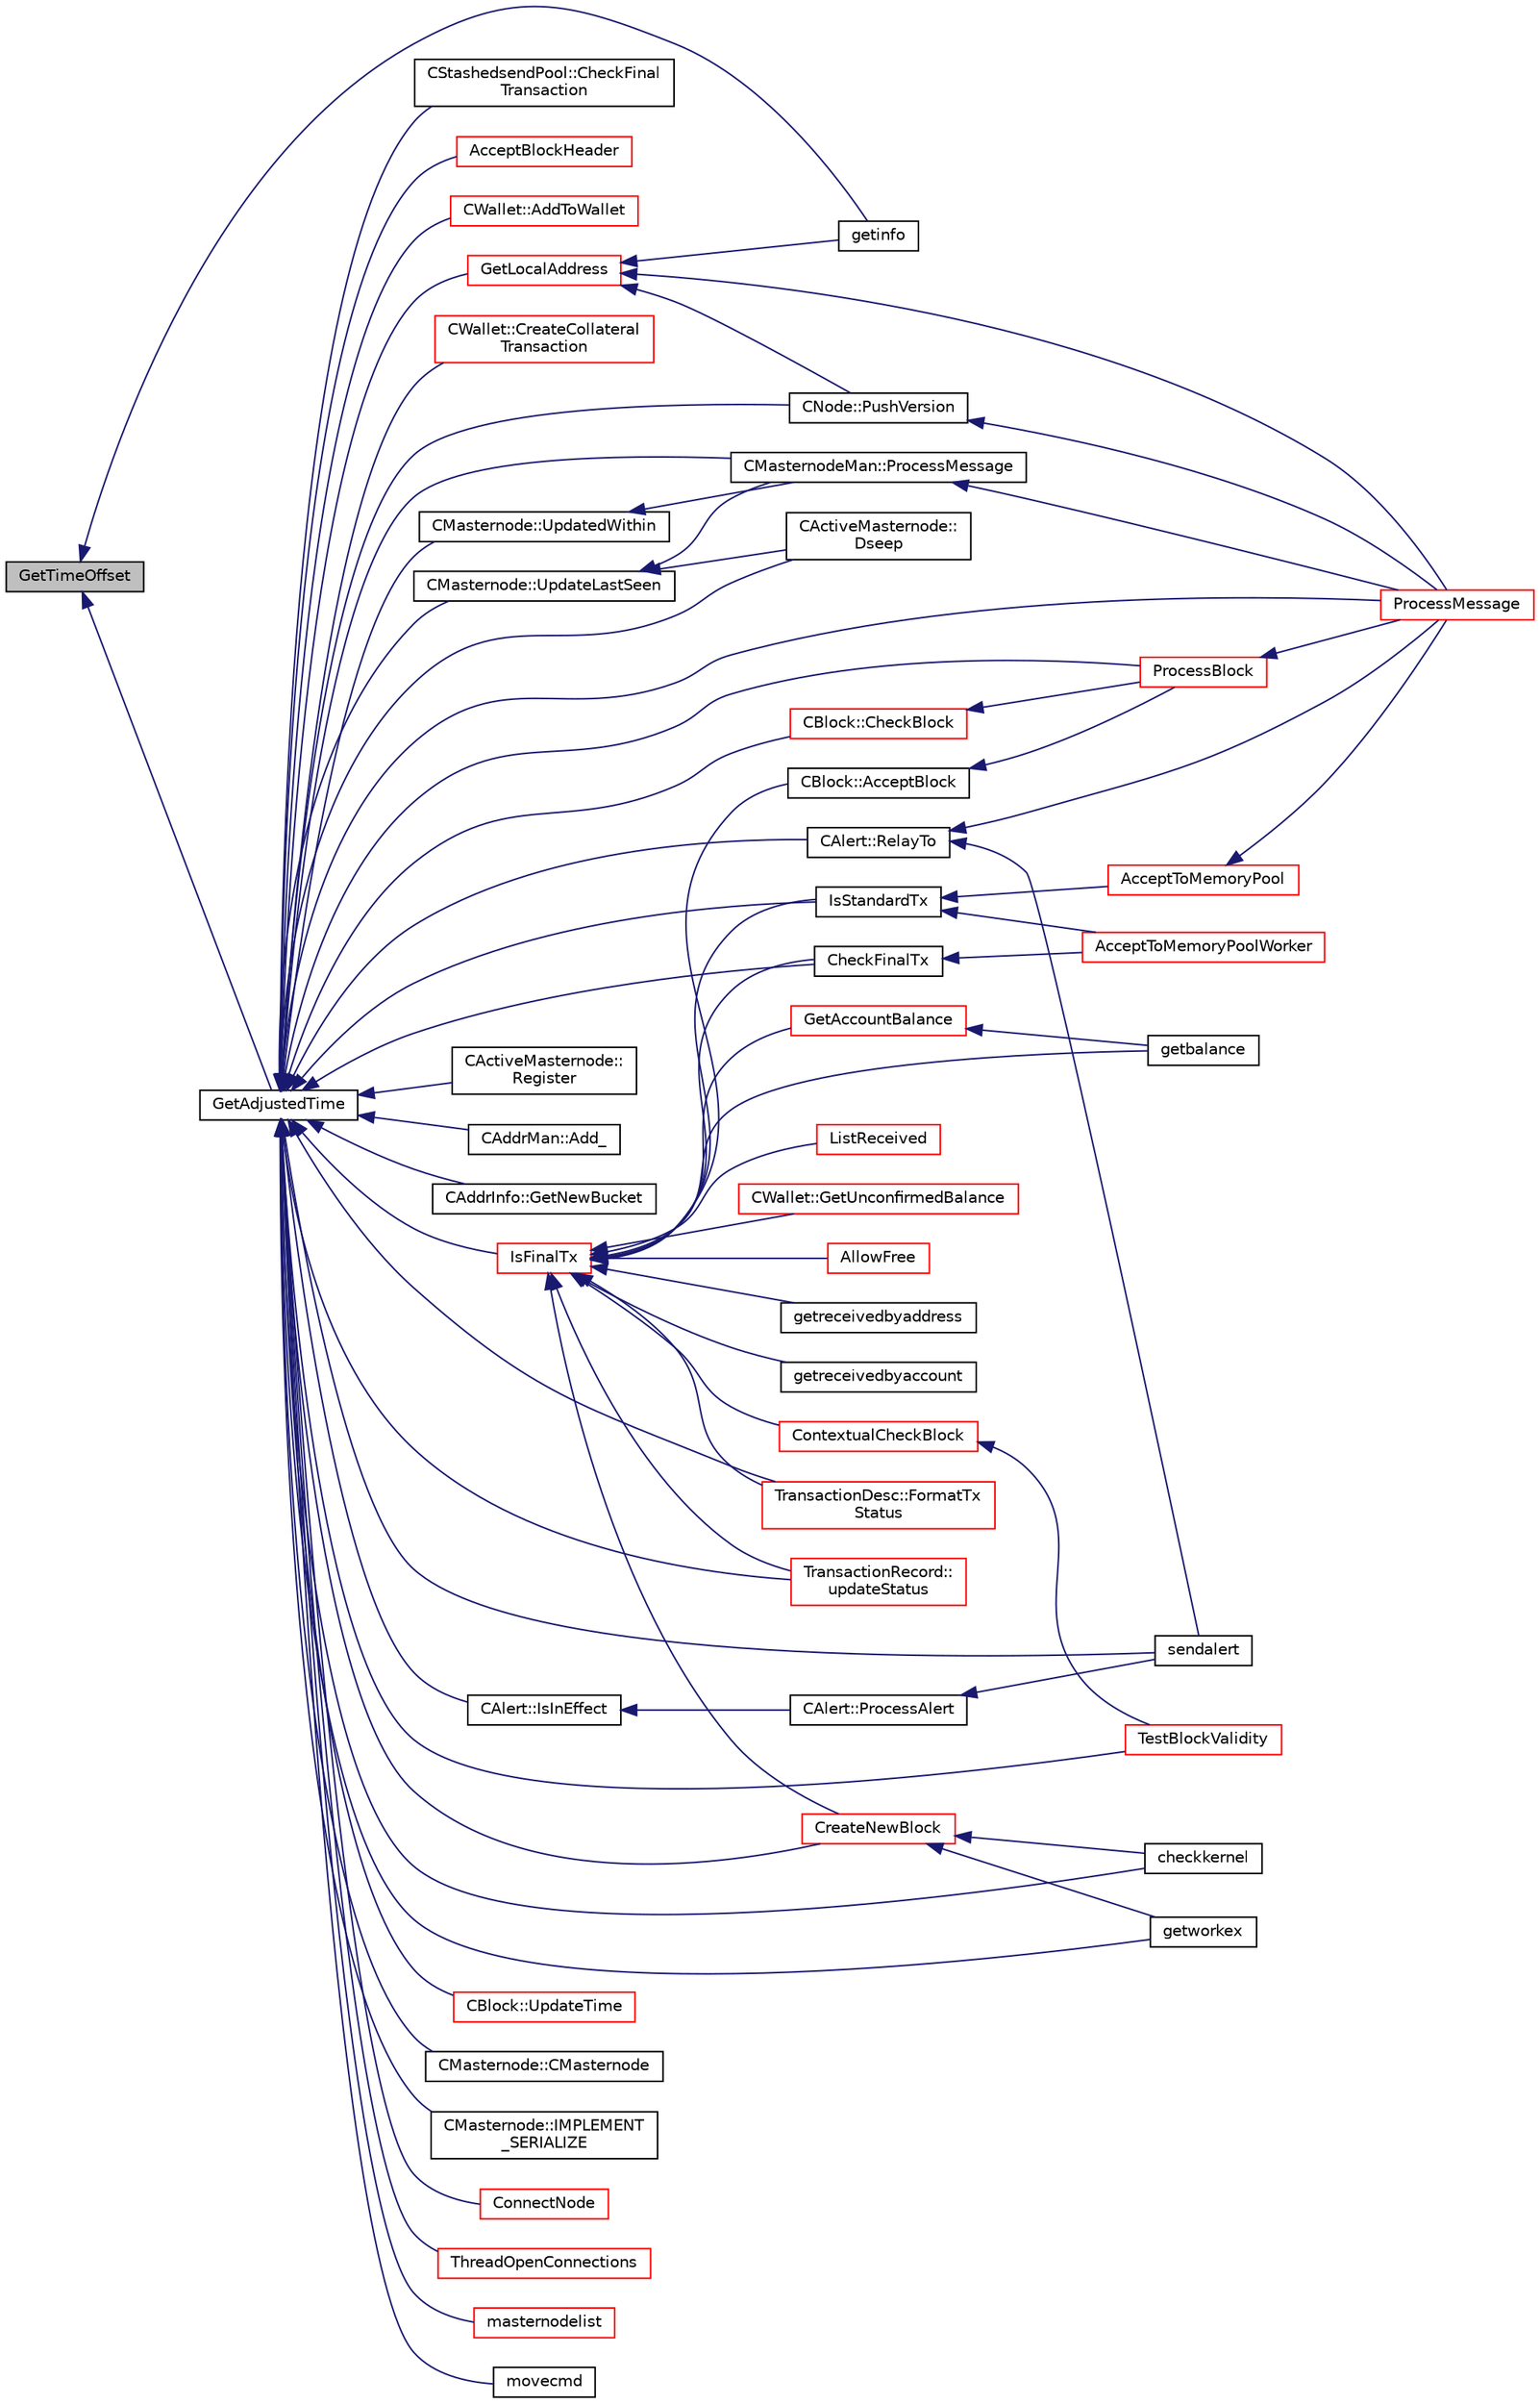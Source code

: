 digraph "GetTimeOffset"
{
  edge [fontname="Helvetica",fontsize="10",labelfontname="Helvetica",labelfontsize="10"];
  node [fontname="Helvetica",fontsize="10",shape=record];
  rankdir="LR";
  Node4284 [label="GetTimeOffset",height=0.2,width=0.4,color="black", fillcolor="grey75", style="filled", fontcolor="black"];
  Node4284 -> Node4285 [dir="back",color="midnightblue",fontsize="10",style="solid",fontname="Helvetica"];
  Node4285 [label="getinfo",height=0.2,width=0.4,color="black", fillcolor="white", style="filled",URL="$db/d48/rpcmisc_8cpp.html#a70335b93783d51e48d276a1e08bd721a"];
  Node4284 -> Node4286 [dir="back",color="midnightblue",fontsize="10",style="solid",fontname="Helvetica"];
  Node4286 [label="GetAdjustedTime",height=0.2,width=0.4,color="black", fillcolor="white", style="filled",URL="$d8/d3c/util_8h.html#a09f81b9c7650f898cf3cf305b87547e6"];
  Node4286 -> Node4287 [dir="back",color="midnightblue",fontsize="10",style="solid",fontname="Helvetica"];
  Node4287 [label="CActiveMasternode::\lDseep",height=0.2,width=0.4,color="black", fillcolor="white", style="filled",URL="$d9/d29/class_c_active_masternode.html#aa14a1a9611f6b73cc3e860cda75de88c"];
  Node4286 -> Node4288 [dir="back",color="midnightblue",fontsize="10",style="solid",fontname="Helvetica"];
  Node4288 [label="CActiveMasternode::\lRegister",height=0.2,width=0.4,color="black", fillcolor="white", style="filled",URL="$d9/d29/class_c_active_masternode.html#a1fd28a721112cda22fe2f9e1045cf397",tooltip="Register any Masternode. "];
  Node4286 -> Node4289 [dir="back",color="midnightblue",fontsize="10",style="solid",fontname="Helvetica"];
  Node4289 [label="CAddrMan::Add_",height=0.2,width=0.4,color="black", fillcolor="white", style="filled",URL="$d1/dc7/class_c_addr_man.html#a9dd6df8b1904548a86054d19d4a90724"];
  Node4286 -> Node4290 [dir="back",color="midnightblue",fontsize="10",style="solid",fontname="Helvetica"];
  Node4290 [label="CAddrInfo::GetNewBucket",height=0.2,width=0.4,color="black", fillcolor="white", style="filled",URL="$dd/d92/class_c_addr_info.html#af5990f1a51d8b64dfcdf995355eee1d3"];
  Node4286 -> Node4291 [dir="back",color="midnightblue",fontsize="10",style="solid",fontname="Helvetica"];
  Node4291 [label="CAlert::IsInEffect",height=0.2,width=0.4,color="black", fillcolor="white", style="filled",URL="$db/dff/class_c_alert.html#a018da40779a5c095c38bf10f4256cee6"];
  Node4291 -> Node4292 [dir="back",color="midnightblue",fontsize="10",style="solid",fontname="Helvetica"];
  Node4292 [label="CAlert::ProcessAlert",height=0.2,width=0.4,color="black", fillcolor="white", style="filled",URL="$db/dff/class_c_alert.html#af3e6b2e5d3584f58c5d7be9dbd72b4cc"];
  Node4292 -> Node4293 [dir="back",color="midnightblue",fontsize="10",style="solid",fontname="Helvetica"];
  Node4293 [label="sendalert",height=0.2,width=0.4,color="black", fillcolor="white", style="filled",URL="$df/dab/rpcnet_8cpp.html#a89a8e338923aea165bb7d8d572d76203"];
  Node4286 -> Node4294 [dir="back",color="midnightblue",fontsize="10",style="solid",fontname="Helvetica"];
  Node4294 [label="CAlert::RelayTo",height=0.2,width=0.4,color="black", fillcolor="white", style="filled",URL="$db/dff/class_c_alert.html#a21a801f1a5978889722771d4eb13bf37"];
  Node4294 -> Node4295 [dir="back",color="midnightblue",fontsize="10",style="solid",fontname="Helvetica"];
  Node4295 [label="ProcessMessage",height=0.2,width=0.4,color="red", fillcolor="white", style="filled",URL="$df/d0a/main_8cpp.html#a8ba92b1a4bce3c835e887a9073d17d8e"];
  Node4294 -> Node4293 [dir="back",color="midnightblue",fontsize="10",style="solid",fontname="Helvetica"];
  Node4286 -> Node4310 [dir="back",color="midnightblue",fontsize="10",style="solid",fontname="Helvetica"];
  Node4310 [label="IsStandardTx",height=0.2,width=0.4,color="black", fillcolor="white", style="filled",URL="$df/d0a/main_8cpp.html#acd163a09d0e4384ebe85dead57730dd7"];
  Node4310 -> Node4311 [dir="back",color="midnightblue",fontsize="10",style="solid",fontname="Helvetica"];
  Node4311 [label="AcceptToMemoryPool",height=0.2,width=0.4,color="red", fillcolor="white", style="filled",URL="$d4/dbf/main_8h.html#addea0e425b693b4c1be712c3ead94568",tooltip="(try to) add transaction to memory pool "];
  Node4311 -> Node4295 [dir="back",color="midnightblue",fontsize="10",style="solid",fontname="Helvetica"];
  Node4310 -> Node4378 [dir="back",color="midnightblue",fontsize="10",style="solid",fontname="Helvetica"];
  Node4378 [label="AcceptToMemoryPoolWorker",height=0.2,width=0.4,color="red", fillcolor="white", style="filled",URL="$dd/d7d/validation_8cpp.html#a274b0623037c72315662a07ecf760176"];
  Node4286 -> Node4389 [dir="back",color="midnightblue",fontsize="10",style="solid",fontname="Helvetica"];
  Node4389 [label="IsFinalTx",height=0.2,width=0.4,color="red", fillcolor="white", style="filled",URL="$d4/dbf/main_8h.html#aa7ca31ac11bff224c6b0ac27fccce7b5"];
  Node4389 -> Node4310 [dir="back",color="midnightblue",fontsize="10",style="solid",fontname="Helvetica"];
  Node4389 -> Node4390 [dir="back",color="midnightblue",fontsize="10",style="solid",fontname="Helvetica"];
  Node4390 [label="CBlock::AcceptBlock",height=0.2,width=0.4,color="black", fillcolor="white", style="filled",URL="$d3/d51/class_c_block.html#a3f990a713116bd15c1f221c88b012ccf"];
  Node4390 -> Node4391 [dir="back",color="midnightblue",fontsize="10",style="solid",fontname="Helvetica"];
  Node4391 [label="ProcessBlock",height=0.2,width=0.4,color="red", fillcolor="white", style="filled",URL="$d4/dbf/main_8h.html#a7c8a7be3439bb5e1e40548a332a3cf29"];
  Node4391 -> Node4295 [dir="back",color="midnightblue",fontsize="10",style="solid",fontname="Helvetica"];
  Node4389 -> Node4401 [dir="back",color="midnightblue",fontsize="10",style="solid",fontname="Helvetica"];
  Node4401 [label="AllowFree",height=0.2,width=0.4,color="red", fillcolor="white", style="filled",URL="$d4/dbf/main_8h.html#ae6c67bac023a01f1ae29b7f2f4505bba"];
  Node4389 -> Node4432 [dir="back",color="midnightblue",fontsize="10",style="solid",fontname="Helvetica"];
  Node4432 [label="CreateNewBlock",height=0.2,width=0.4,color="red", fillcolor="white", style="filled",URL="$de/d13/miner_8h.html#aca0de7d757e027c2b08bd101c68c1549"];
  Node4432 -> Node4433 [dir="back",color="midnightblue",fontsize="10",style="solid",fontname="Helvetica"];
  Node4433 [label="checkkernel",height=0.2,width=0.4,color="black", fillcolor="white", style="filled",URL="$d4/ddd/rpcmining_8cpp.html#a36ee2284a7252841b8a62a9531b6acbc"];
  Node4432 -> Node4396 [dir="back",color="midnightblue",fontsize="10",style="solid",fontname="Helvetica"];
  Node4396 [label="getworkex",height=0.2,width=0.4,color="black", fillcolor="white", style="filled",URL="$d4/ddd/rpcmining_8cpp.html#aa40f86dc468a3f2ef4a3bba99e20a069"];
  Node4389 -> Node4435 [dir="back",color="midnightblue",fontsize="10",style="solid",fontname="Helvetica"];
  Node4435 [label="TransactionDesc::FormatTx\lStatus",height=0.2,width=0.4,color="red", fillcolor="white", style="filled",URL="$d4/da9/class_transaction_desc.html#afcd4db6bf3a341cafe06a57ec31b7531"];
  Node4389 -> Node4369 [dir="back",color="midnightblue",fontsize="10",style="solid",fontname="Helvetica"];
  Node4369 [label="TransactionRecord::\lupdateStatus",height=0.2,width=0.4,color="red", fillcolor="white", style="filled",URL="$d1/da7/class_transaction_record.html#a9b643dd885a790ae511705a1446556be",tooltip="Update status from core wallet tx. "];
  Node4389 -> Node4437 [dir="back",color="midnightblue",fontsize="10",style="solid",fontname="Helvetica"];
  Node4437 [label="getreceivedbyaddress",height=0.2,width=0.4,color="black", fillcolor="white", style="filled",URL="$df/d1d/rpcwallet_8cpp.html#abbb6475509aa2e69844f0b3a8bcb422a"];
  Node4389 -> Node4438 [dir="back",color="midnightblue",fontsize="10",style="solid",fontname="Helvetica"];
  Node4438 [label="getreceivedbyaccount",height=0.2,width=0.4,color="black", fillcolor="white", style="filled",URL="$df/d1d/rpcwallet_8cpp.html#a07526be5270b0e55b4a0b79c01205f3d"];
  Node4389 -> Node4439 [dir="back",color="midnightblue",fontsize="10",style="solid",fontname="Helvetica"];
  Node4439 [label="GetAccountBalance",height=0.2,width=0.4,color="red", fillcolor="white", style="filled",URL="$df/d1d/rpcwallet_8cpp.html#a02d239cd69692dab8bbb33eb0010de1b"];
  Node4439 -> Node4441 [dir="back",color="midnightblue",fontsize="10",style="solid",fontname="Helvetica"];
  Node4441 [label="getbalance",height=0.2,width=0.4,color="black", fillcolor="white", style="filled",URL="$df/d1d/rpcwallet_8cpp.html#a1fdcef480c78c033eb587bd442ec305f"];
  Node4389 -> Node4441 [dir="back",color="midnightblue",fontsize="10",style="solid",fontname="Helvetica"];
  Node4389 -> Node4442 [dir="back",color="midnightblue",fontsize="10",style="solid",fontname="Helvetica"];
  Node4442 [label="ListReceived",height=0.2,width=0.4,color="red", fillcolor="white", style="filled",URL="$df/d1d/rpcwallet_8cpp.html#a0cc958f67a8d6d0002cb4fee19eddb5c"];
  Node4389 -> Node4445 [dir="back",color="midnightblue",fontsize="10",style="solid",fontname="Helvetica"];
  Node4445 [label="CheckFinalTx",height=0.2,width=0.4,color="black", fillcolor="white", style="filled",URL="$db/d38/validation_8h.html#a6cb9692522ea533161204264849df858",tooltip="Transaction validation functions. "];
  Node4445 -> Node4378 [dir="back",color="midnightblue",fontsize="10",style="solid",fontname="Helvetica"];
  Node4389 -> Node4446 [dir="back",color="midnightblue",fontsize="10",style="solid",fontname="Helvetica"];
  Node4446 [label="ContextualCheckBlock",height=0.2,width=0.4,color="red", fillcolor="white", style="filled",URL="$dd/d7d/validation_8cpp.html#a3738f9e2128f53dff80e660afa21de3e"];
  Node4446 -> Node4449 [dir="back",color="midnightblue",fontsize="10",style="solid",fontname="Helvetica"];
  Node4449 [label="TestBlockValidity",height=0.2,width=0.4,color="red", fillcolor="white", style="filled",URL="$db/d38/validation_8h.html#a12c39e969c9077605ae8a91730fb78d3",tooltip="Check a block is completely valid from start to finish (only works on top of our current best block..."];
  Node4389 -> Node4456 [dir="back",color="midnightblue",fontsize="10",style="solid",fontname="Helvetica"];
  Node4456 [label="CWallet::GetUnconfirmedBalance",height=0.2,width=0.4,color="red", fillcolor="white", style="filled",URL="$d2/de5/class_c_wallet.html#a6e6e1497535d499242c2f2a76d1cbe63"];
  Node4286 -> Node4490 [dir="back",color="midnightblue",fontsize="10",style="solid",fontname="Helvetica"];
  Node4490 [label="CBlock::UpdateTime",height=0.2,width=0.4,color="red", fillcolor="white", style="filled",URL="$d3/d51/class_c_block.html#a71bb61e73b1ab6b7d4e1867a0d3a2cf8"];
  Node4286 -> Node4491 [dir="back",color="midnightblue",fontsize="10",style="solid",fontname="Helvetica"];
  Node4491 [label="CBlock::CheckBlock",height=0.2,width=0.4,color="red", fillcolor="white", style="filled",URL="$d3/d51/class_c_block.html#a423d19b5a2bf03e26cd412976df3ab20"];
  Node4491 -> Node4391 [dir="back",color="midnightblue",fontsize="10",style="solid",fontname="Helvetica"];
  Node4286 -> Node4391 [dir="back",color="midnightblue",fontsize="10",style="solid",fontname="Helvetica"];
  Node4286 -> Node4295 [dir="back",color="midnightblue",fontsize="10",style="solid",fontname="Helvetica"];
  Node4286 -> Node4492 [dir="back",color="midnightblue",fontsize="10",style="solid",fontname="Helvetica"];
  Node4492 [label="CMasternode::CMasternode",height=0.2,width=0.4,color="black", fillcolor="white", style="filled",URL="$d6/dac/class_c_masternode.html#a9783a33543d5d7b5f7101f3196562276"];
  Node4286 -> Node4493 [dir="back",color="midnightblue",fontsize="10",style="solid",fontname="Helvetica"];
  Node4493 [label="CMasternode::IMPLEMENT\l_SERIALIZE",height=0.2,width=0.4,color="black", fillcolor="white", style="filled",URL="$d6/dac/class_c_masternode.html#a23f8a7f38abec82c4df748fd50e424ea"];
  Node4286 -> Node4494 [dir="back",color="midnightblue",fontsize="10",style="solid",fontname="Helvetica"];
  Node4494 [label="CMasternode::UpdateLastSeen",height=0.2,width=0.4,color="black", fillcolor="white", style="filled",URL="$d6/dac/class_c_masternode.html#a4df24cd487ed7080727d3f93b87e31ff"];
  Node4494 -> Node4287 [dir="back",color="midnightblue",fontsize="10",style="solid",fontname="Helvetica"];
  Node4494 -> Node4495 [dir="back",color="midnightblue",fontsize="10",style="solid",fontname="Helvetica"];
  Node4495 [label="CMasternodeMan::ProcessMessage",height=0.2,width=0.4,color="black", fillcolor="white", style="filled",URL="$dc/d6b/class_c_masternode_man.html#ae3e5d263cebdcd932eca49caeadce9aa"];
  Node4495 -> Node4295 [dir="back",color="midnightblue",fontsize="10",style="solid",fontname="Helvetica"];
  Node4286 -> Node4496 [dir="back",color="midnightblue",fontsize="10",style="solid",fontname="Helvetica"];
  Node4496 [label="CMasternode::UpdatedWithin",height=0.2,width=0.4,color="black", fillcolor="white", style="filled",URL="$d6/dac/class_c_masternode.html#a17a47a46119850be455485147c377bc5"];
  Node4496 -> Node4495 [dir="back",color="midnightblue",fontsize="10",style="solid",fontname="Helvetica"];
  Node4286 -> Node4495 [dir="back",color="midnightblue",fontsize="10",style="solid",fontname="Helvetica"];
  Node4286 -> Node4432 [dir="back",color="midnightblue",fontsize="10",style="solid",fontname="Helvetica"];
  Node4286 -> Node4497 [dir="back",color="midnightblue",fontsize="10",style="solid",fontname="Helvetica"];
  Node4497 [label="GetLocalAddress",height=0.2,width=0.4,color="red", fillcolor="white", style="filled",URL="$d7/d97/net_8h.html#af0cb3bbd4d42cac8723e22004ffb43af"];
  Node4497 -> Node4295 [dir="back",color="midnightblue",fontsize="10",style="solid",fontname="Helvetica"];
  Node4497 -> Node4520 [dir="back",color="midnightblue",fontsize="10",style="solid",fontname="Helvetica"];
  Node4520 [label="CNode::PushVersion",height=0.2,width=0.4,color="black", fillcolor="white", style="filled",URL="$d1/d64/class_c_node.html#a4dbfe4f6c1fd162aaa905e4bd201d536"];
  Node4520 -> Node4295 [dir="back",color="midnightblue",fontsize="10",style="solid",fontname="Helvetica"];
  Node4497 -> Node4285 [dir="back",color="midnightblue",fontsize="10",style="solid",fontname="Helvetica"];
  Node4286 -> Node4521 [dir="back",color="midnightblue",fontsize="10",style="solid",fontname="Helvetica"];
  Node4521 [label="ConnectNode",height=0.2,width=0.4,color="red", fillcolor="white", style="filled",URL="$d7/d97/net_8h.html#ab2c1bd88322f3f689616e70be5b53ade"];
  Node4286 -> Node4520 [dir="back",color="midnightblue",fontsize="10",style="solid",fontname="Helvetica"];
  Node4286 -> Node4526 [dir="back",color="midnightblue",fontsize="10",style="solid",fontname="Helvetica"];
  Node4526 [label="ThreadOpenConnections",height=0.2,width=0.4,color="red", fillcolor="white", style="filled",URL="$dd/d84/net_8cpp.html#a3b4720330e61127963a43df26b80f804"];
  Node4286 -> Node4435 [dir="back",color="midnightblue",fontsize="10",style="solid",fontname="Helvetica"];
  Node4286 -> Node4369 [dir="back",color="midnightblue",fontsize="10",style="solid",fontname="Helvetica"];
  Node4286 -> Node4433 [dir="back",color="midnightblue",fontsize="10",style="solid",fontname="Helvetica"];
  Node4286 -> Node4396 [dir="back",color="midnightblue",fontsize="10",style="solid",fontname="Helvetica"];
  Node4286 -> Node4293 [dir="back",color="midnightblue",fontsize="10",style="solid",fontname="Helvetica"];
  Node4286 -> Node4308 [dir="back",color="midnightblue",fontsize="10",style="solid",fontname="Helvetica"];
  Node4308 [label="masternodelist",height=0.2,width=0.4,color="red", fillcolor="white", style="filled",URL="$d5/d6b/rpcstashedsend_8cpp.html#a3a7ed7e37f21eb2912afc6e776f7236c"];
  Node4286 -> Node4531 [dir="back",color="midnightblue",fontsize="10",style="solid",fontname="Helvetica"];
  Node4531 [label="movecmd",height=0.2,width=0.4,color="black", fillcolor="white", style="filled",URL="$df/d1d/rpcwallet_8cpp.html#a7dcb5aa63b46944bc4874719c8e1db15"];
  Node4286 -> Node4320 [dir="back",color="midnightblue",fontsize="10",style="solid",fontname="Helvetica"];
  Node4320 [label="CStashedsendPool::CheckFinal\lTransaction",height=0.2,width=0.4,color="black", fillcolor="white", style="filled",URL="$dd/d8a/class_c_stashedsend_pool.html#aba122588a53a90150595bc4279beb67c"];
  Node4286 -> Node4445 [dir="back",color="midnightblue",fontsize="10",style="solid",fontname="Helvetica"];
  Node4286 -> Node4532 [dir="back",color="midnightblue",fontsize="10",style="solid",fontname="Helvetica"];
  Node4532 [label="AcceptBlockHeader",height=0.2,width=0.4,color="red", fillcolor="white", style="filled",URL="$dd/d7d/validation_8cpp.html#a44668eed86c30141dcdd2a7d04bff543"];
  Node4286 -> Node4449 [dir="back",color="midnightblue",fontsize="10",style="solid",fontname="Helvetica"];
  Node4286 -> Node4363 [dir="back",color="midnightblue",fontsize="10",style="solid",fontname="Helvetica"];
  Node4363 [label="CWallet::AddToWallet",height=0.2,width=0.4,color="red", fillcolor="white", style="filled",URL="$d2/de5/class_c_wallet.html#adf34c789fd6eab1eeed22ef16837f558"];
  Node4286 -> Node4534 [dir="back",color="midnightblue",fontsize="10",style="solid",fontname="Helvetica"];
  Node4534 [label="CWallet::CreateCollateral\lTransaction",height=0.2,width=0.4,color="red", fillcolor="white", style="filled",URL="$d2/de5/class_c_wallet.html#a3efb1d87b0d5cb916f7289b72a38744d"];
}
